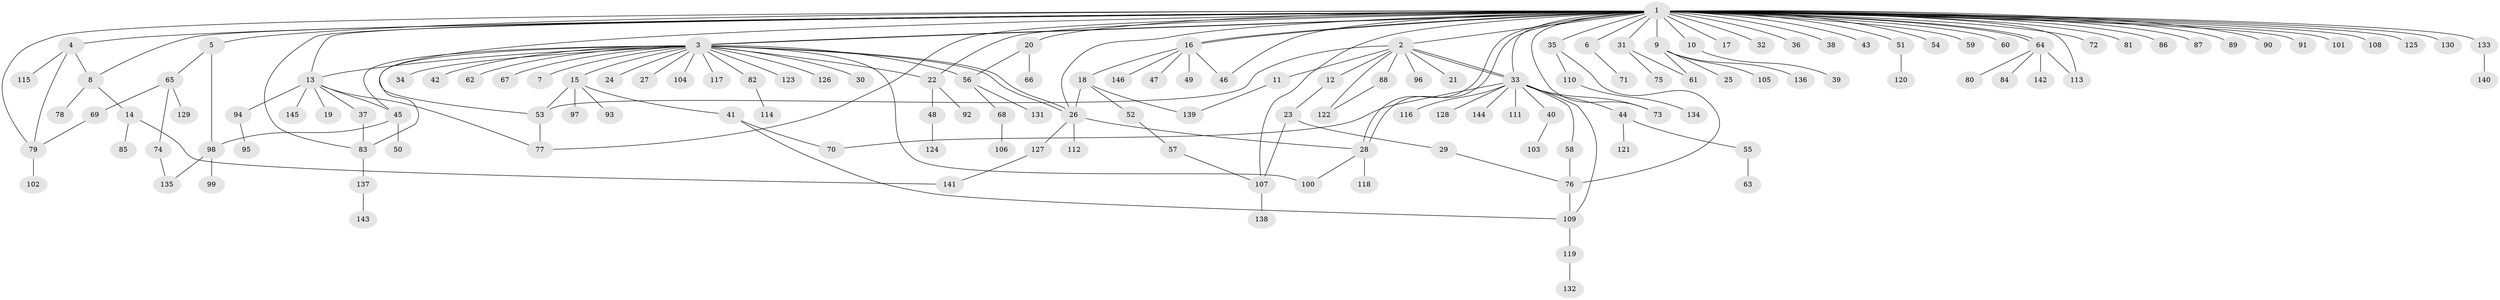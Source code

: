 // Generated by graph-tools (version 1.1) at 2025/26/03/09/25 03:26:08]
// undirected, 146 vertices, 185 edges
graph export_dot {
graph [start="1"]
  node [color=gray90,style=filled];
  1;
  2;
  3;
  4;
  5;
  6;
  7;
  8;
  9;
  10;
  11;
  12;
  13;
  14;
  15;
  16;
  17;
  18;
  19;
  20;
  21;
  22;
  23;
  24;
  25;
  26;
  27;
  28;
  29;
  30;
  31;
  32;
  33;
  34;
  35;
  36;
  37;
  38;
  39;
  40;
  41;
  42;
  43;
  44;
  45;
  46;
  47;
  48;
  49;
  50;
  51;
  52;
  53;
  54;
  55;
  56;
  57;
  58;
  59;
  60;
  61;
  62;
  63;
  64;
  65;
  66;
  67;
  68;
  69;
  70;
  71;
  72;
  73;
  74;
  75;
  76;
  77;
  78;
  79;
  80;
  81;
  82;
  83;
  84;
  85;
  86;
  87;
  88;
  89;
  90;
  91;
  92;
  93;
  94;
  95;
  96;
  97;
  98;
  99;
  100;
  101;
  102;
  103;
  104;
  105;
  106;
  107;
  108;
  109;
  110;
  111;
  112;
  113;
  114;
  115;
  116;
  117;
  118;
  119;
  120;
  121;
  122;
  123;
  124;
  125;
  126;
  127;
  128;
  129;
  130;
  131;
  132;
  133;
  134;
  135;
  136;
  137;
  138;
  139;
  140;
  141;
  142;
  143;
  144;
  145;
  146;
  1 -- 2;
  1 -- 3;
  1 -- 3;
  1 -- 4;
  1 -- 5;
  1 -- 6;
  1 -- 8;
  1 -- 9;
  1 -- 10;
  1 -- 13;
  1 -- 16;
  1 -- 16;
  1 -- 17;
  1 -- 20;
  1 -- 22;
  1 -- 26;
  1 -- 28;
  1 -- 28;
  1 -- 31;
  1 -- 32;
  1 -- 33;
  1 -- 35;
  1 -- 36;
  1 -- 38;
  1 -- 43;
  1 -- 46;
  1 -- 51;
  1 -- 53;
  1 -- 54;
  1 -- 59;
  1 -- 60;
  1 -- 64;
  1 -- 64;
  1 -- 72;
  1 -- 73;
  1 -- 77;
  1 -- 79;
  1 -- 81;
  1 -- 83;
  1 -- 86;
  1 -- 87;
  1 -- 89;
  1 -- 90;
  1 -- 91;
  1 -- 101;
  1 -- 107;
  1 -- 108;
  1 -- 113;
  1 -- 125;
  1 -- 130;
  1 -- 133;
  2 -- 11;
  2 -- 12;
  2 -- 21;
  2 -- 33;
  2 -- 33;
  2 -- 53;
  2 -- 88;
  2 -- 96;
  2 -- 122;
  3 -- 7;
  3 -- 13;
  3 -- 15;
  3 -- 22;
  3 -- 24;
  3 -- 26;
  3 -- 26;
  3 -- 27;
  3 -- 30;
  3 -- 34;
  3 -- 42;
  3 -- 45;
  3 -- 56;
  3 -- 62;
  3 -- 67;
  3 -- 82;
  3 -- 83;
  3 -- 100;
  3 -- 104;
  3 -- 117;
  3 -- 123;
  3 -- 126;
  4 -- 8;
  4 -- 79;
  4 -- 115;
  5 -- 65;
  5 -- 98;
  6 -- 71;
  8 -- 14;
  8 -- 78;
  9 -- 25;
  9 -- 61;
  9 -- 105;
  9 -- 136;
  10 -- 39;
  11 -- 139;
  12 -- 23;
  13 -- 19;
  13 -- 37;
  13 -- 45;
  13 -- 77;
  13 -- 94;
  13 -- 145;
  14 -- 85;
  14 -- 141;
  15 -- 41;
  15 -- 53;
  15 -- 93;
  15 -- 97;
  16 -- 18;
  16 -- 46;
  16 -- 47;
  16 -- 49;
  16 -- 146;
  18 -- 26;
  18 -- 52;
  18 -- 139;
  20 -- 56;
  20 -- 66;
  22 -- 48;
  22 -- 92;
  23 -- 29;
  23 -- 107;
  26 -- 28;
  26 -- 112;
  26 -- 127;
  28 -- 100;
  28 -- 118;
  29 -- 76;
  31 -- 61;
  31 -- 75;
  33 -- 40;
  33 -- 44;
  33 -- 58;
  33 -- 70;
  33 -- 73;
  33 -- 109;
  33 -- 111;
  33 -- 116;
  33 -- 128;
  33 -- 144;
  35 -- 76;
  35 -- 110;
  37 -- 83;
  40 -- 103;
  41 -- 70;
  41 -- 109;
  44 -- 55;
  44 -- 121;
  45 -- 50;
  45 -- 98;
  48 -- 124;
  51 -- 120;
  52 -- 57;
  53 -- 77;
  55 -- 63;
  56 -- 68;
  56 -- 131;
  57 -- 107;
  58 -- 76;
  64 -- 80;
  64 -- 84;
  64 -- 113;
  64 -- 142;
  65 -- 69;
  65 -- 74;
  65 -- 129;
  68 -- 106;
  69 -- 79;
  74 -- 135;
  76 -- 109;
  79 -- 102;
  82 -- 114;
  83 -- 137;
  88 -- 122;
  94 -- 95;
  98 -- 99;
  98 -- 135;
  107 -- 138;
  109 -- 119;
  110 -- 134;
  119 -- 132;
  127 -- 141;
  133 -- 140;
  137 -- 143;
}
